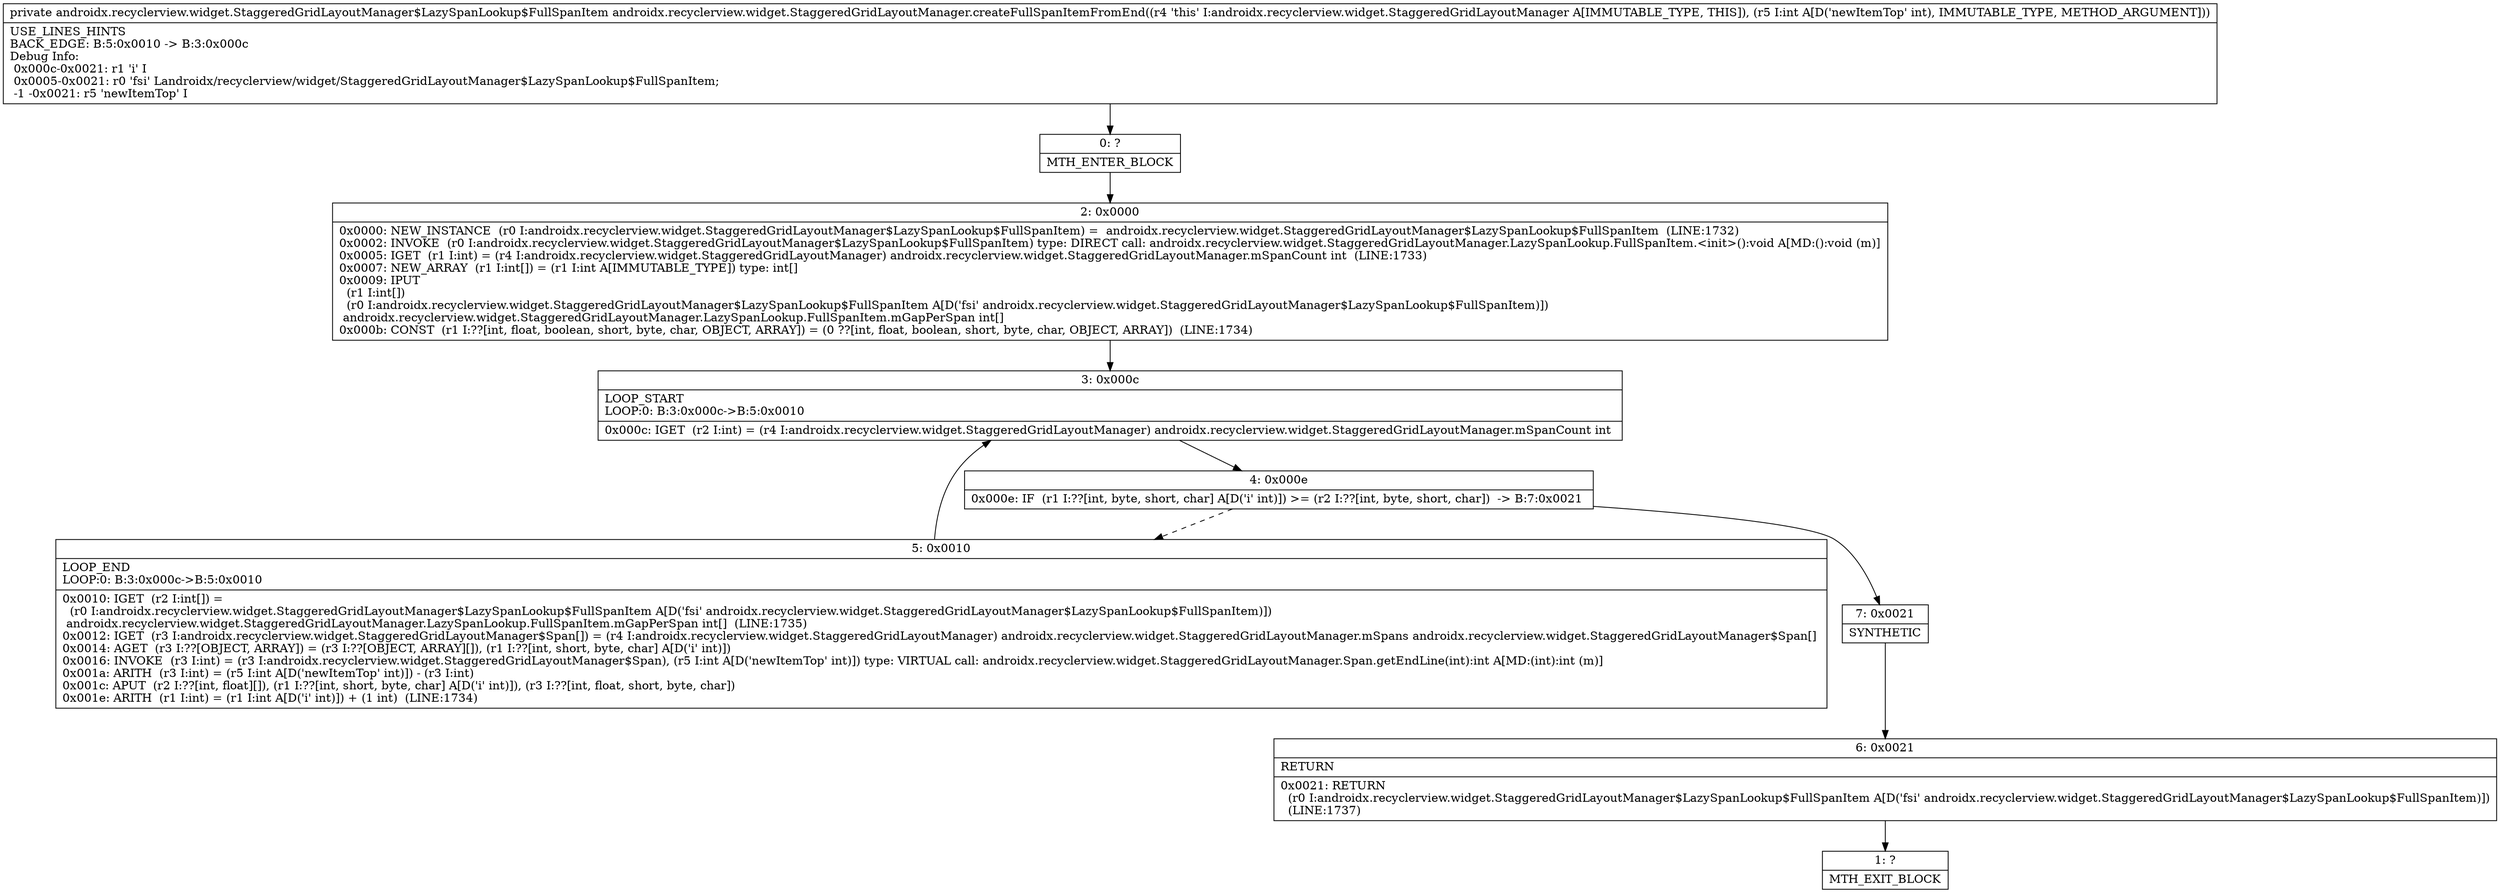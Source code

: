 digraph "CFG forandroidx.recyclerview.widget.StaggeredGridLayoutManager.createFullSpanItemFromEnd(I)Landroidx\/recyclerview\/widget\/StaggeredGridLayoutManager$LazySpanLookup$FullSpanItem;" {
Node_0 [shape=record,label="{0\:\ ?|MTH_ENTER_BLOCK\l}"];
Node_2 [shape=record,label="{2\:\ 0x0000|0x0000: NEW_INSTANCE  (r0 I:androidx.recyclerview.widget.StaggeredGridLayoutManager$LazySpanLookup$FullSpanItem) =  androidx.recyclerview.widget.StaggeredGridLayoutManager$LazySpanLookup$FullSpanItem  (LINE:1732)\l0x0002: INVOKE  (r0 I:androidx.recyclerview.widget.StaggeredGridLayoutManager$LazySpanLookup$FullSpanItem) type: DIRECT call: androidx.recyclerview.widget.StaggeredGridLayoutManager.LazySpanLookup.FullSpanItem.\<init\>():void A[MD:():void (m)]\l0x0005: IGET  (r1 I:int) = (r4 I:androidx.recyclerview.widget.StaggeredGridLayoutManager) androidx.recyclerview.widget.StaggeredGridLayoutManager.mSpanCount int  (LINE:1733)\l0x0007: NEW_ARRAY  (r1 I:int[]) = (r1 I:int A[IMMUTABLE_TYPE]) type: int[] \l0x0009: IPUT  \l  (r1 I:int[])\l  (r0 I:androidx.recyclerview.widget.StaggeredGridLayoutManager$LazySpanLookup$FullSpanItem A[D('fsi' androidx.recyclerview.widget.StaggeredGridLayoutManager$LazySpanLookup$FullSpanItem)])\l androidx.recyclerview.widget.StaggeredGridLayoutManager.LazySpanLookup.FullSpanItem.mGapPerSpan int[] \l0x000b: CONST  (r1 I:??[int, float, boolean, short, byte, char, OBJECT, ARRAY]) = (0 ??[int, float, boolean, short, byte, char, OBJECT, ARRAY])  (LINE:1734)\l}"];
Node_3 [shape=record,label="{3\:\ 0x000c|LOOP_START\lLOOP:0: B:3:0x000c\-\>B:5:0x0010\l|0x000c: IGET  (r2 I:int) = (r4 I:androidx.recyclerview.widget.StaggeredGridLayoutManager) androidx.recyclerview.widget.StaggeredGridLayoutManager.mSpanCount int \l}"];
Node_4 [shape=record,label="{4\:\ 0x000e|0x000e: IF  (r1 I:??[int, byte, short, char] A[D('i' int)]) \>= (r2 I:??[int, byte, short, char])  \-\> B:7:0x0021 \l}"];
Node_5 [shape=record,label="{5\:\ 0x0010|LOOP_END\lLOOP:0: B:3:0x000c\-\>B:5:0x0010\l|0x0010: IGET  (r2 I:int[]) = \l  (r0 I:androidx.recyclerview.widget.StaggeredGridLayoutManager$LazySpanLookup$FullSpanItem A[D('fsi' androidx.recyclerview.widget.StaggeredGridLayoutManager$LazySpanLookup$FullSpanItem)])\l androidx.recyclerview.widget.StaggeredGridLayoutManager.LazySpanLookup.FullSpanItem.mGapPerSpan int[]  (LINE:1735)\l0x0012: IGET  (r3 I:androidx.recyclerview.widget.StaggeredGridLayoutManager$Span[]) = (r4 I:androidx.recyclerview.widget.StaggeredGridLayoutManager) androidx.recyclerview.widget.StaggeredGridLayoutManager.mSpans androidx.recyclerview.widget.StaggeredGridLayoutManager$Span[] \l0x0014: AGET  (r3 I:??[OBJECT, ARRAY]) = (r3 I:??[OBJECT, ARRAY][]), (r1 I:??[int, short, byte, char] A[D('i' int)]) \l0x0016: INVOKE  (r3 I:int) = (r3 I:androidx.recyclerview.widget.StaggeredGridLayoutManager$Span), (r5 I:int A[D('newItemTop' int)]) type: VIRTUAL call: androidx.recyclerview.widget.StaggeredGridLayoutManager.Span.getEndLine(int):int A[MD:(int):int (m)]\l0x001a: ARITH  (r3 I:int) = (r5 I:int A[D('newItemTop' int)]) \- (r3 I:int) \l0x001c: APUT  (r2 I:??[int, float][]), (r1 I:??[int, short, byte, char] A[D('i' int)]), (r3 I:??[int, float, short, byte, char]) \l0x001e: ARITH  (r1 I:int) = (r1 I:int A[D('i' int)]) + (1 int)  (LINE:1734)\l}"];
Node_7 [shape=record,label="{7\:\ 0x0021|SYNTHETIC\l}"];
Node_6 [shape=record,label="{6\:\ 0x0021|RETURN\l|0x0021: RETURN  \l  (r0 I:androidx.recyclerview.widget.StaggeredGridLayoutManager$LazySpanLookup$FullSpanItem A[D('fsi' androidx.recyclerview.widget.StaggeredGridLayoutManager$LazySpanLookup$FullSpanItem)])\l  (LINE:1737)\l}"];
Node_1 [shape=record,label="{1\:\ ?|MTH_EXIT_BLOCK\l}"];
MethodNode[shape=record,label="{private androidx.recyclerview.widget.StaggeredGridLayoutManager$LazySpanLookup$FullSpanItem androidx.recyclerview.widget.StaggeredGridLayoutManager.createFullSpanItemFromEnd((r4 'this' I:androidx.recyclerview.widget.StaggeredGridLayoutManager A[IMMUTABLE_TYPE, THIS]), (r5 I:int A[D('newItemTop' int), IMMUTABLE_TYPE, METHOD_ARGUMENT]))  | USE_LINES_HINTS\lBACK_EDGE: B:5:0x0010 \-\> B:3:0x000c\lDebug Info:\l  0x000c\-0x0021: r1 'i' I\l  0x0005\-0x0021: r0 'fsi' Landroidx\/recyclerview\/widget\/StaggeredGridLayoutManager$LazySpanLookup$FullSpanItem;\l  \-1 \-0x0021: r5 'newItemTop' I\l}"];
MethodNode -> Node_0;Node_0 -> Node_2;
Node_2 -> Node_3;
Node_3 -> Node_4;
Node_4 -> Node_5[style=dashed];
Node_4 -> Node_7;
Node_5 -> Node_3;
Node_7 -> Node_6;
Node_6 -> Node_1;
}

